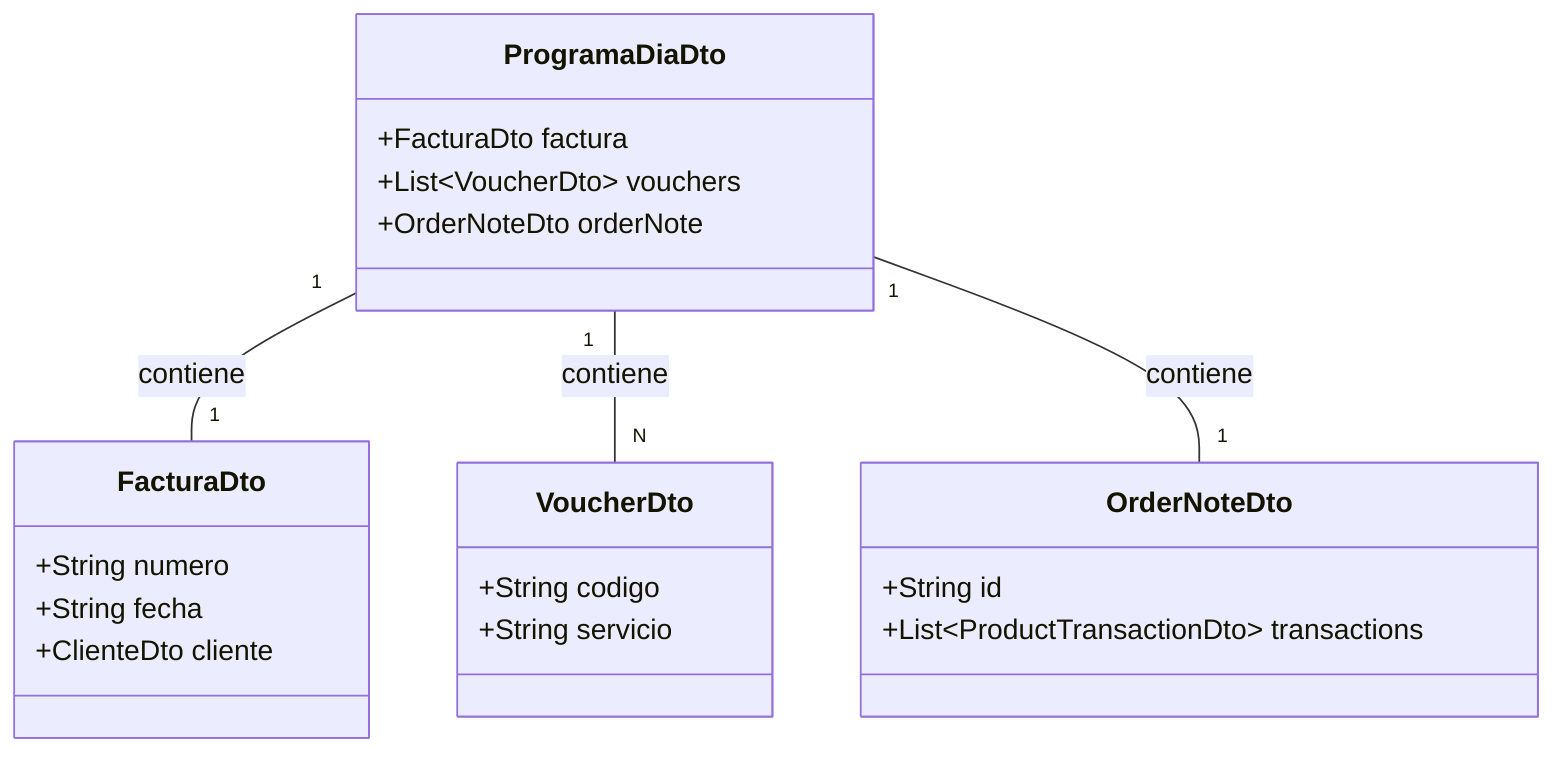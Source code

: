 classDiagram
    class ProgramaDiaDto {
        +FacturaDto factura
        +List~VoucherDto~ vouchers
        +OrderNoteDto orderNote
    }

    class FacturaDto {
        +String numero
        +String fecha
        +ClienteDto cliente
    }

    class VoucherDto {
        +String codigo
        +String servicio
    }

    class OrderNoteDto {
        +String id
        +List~ProductTransactionDto~ transactions
    }

    ProgramaDiaDto "1" -- "1" FacturaDto : contiene
    ProgramaDiaDto "1" -- "N" VoucherDto : contiene
    ProgramaDiaDto "1" -- "1" OrderNoteDto : contiene